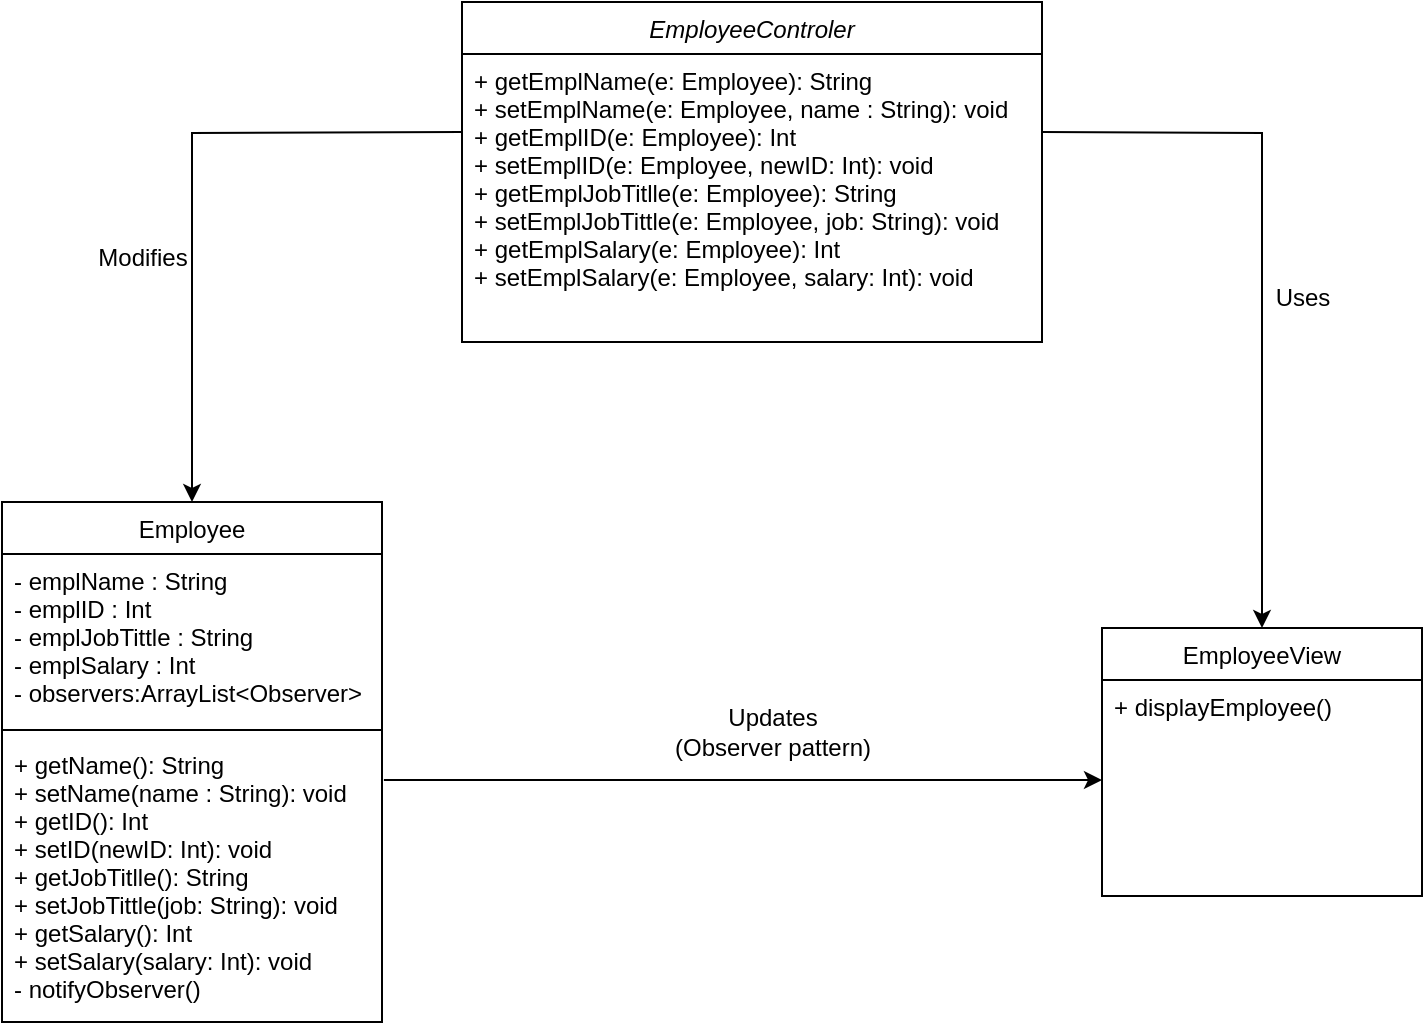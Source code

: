 <mxfile version="15.5.9" type="github">
  <diagram id="C5RBs43oDa-KdzZeNtuy" name="Page-1">
    <mxGraphModel dx="946" dy="614" grid="1" gridSize="10" guides="1" tooltips="1" connect="1" arrows="1" fold="1" page="1" pageScale="1" pageWidth="827" pageHeight="1169" math="0" shadow="0">
      <root>
        <mxCell id="WIyWlLk6GJQsqaUBKTNV-0" />
        <mxCell id="WIyWlLk6GJQsqaUBKTNV-1" parent="WIyWlLk6GJQsqaUBKTNV-0" />
        <mxCell id="zkfFHV4jXpPFQw0GAbJ--0" value="EmployeeControler" style="swimlane;fontStyle=2;align=center;verticalAlign=top;childLayout=stackLayout;horizontal=1;startSize=26;horizontalStack=0;resizeParent=1;resizeLast=0;collapsible=1;marginBottom=0;rounded=0;shadow=0;strokeWidth=1;" parent="WIyWlLk6GJQsqaUBKTNV-1" vertex="1">
          <mxGeometry x="300" y="20" width="290" height="170" as="geometry">
            <mxRectangle x="230" y="140" width="160" height="26" as="alternateBounds" />
          </mxGeometry>
        </mxCell>
        <mxCell id="zkfFHV4jXpPFQw0GAbJ--1" value="+ getEmplName(e: Employee): String&#xa;+ setEmplName(e: Employee, name : String): void&#xa;+ getEmplID(e: Employee): Int&#xa;+ setEmplID(e: Employee, newID: Int): void&#xa;+ getEmplJobTitlle(e: Employee): String&#xa;+ setEmplJobTittle(e: Employee, job: String): void&#xa;+ getEmplSalary(e: Employee): Int&#xa;+ setEmplSalary(e: Employee, salary: Int): void" style="text;align=left;verticalAlign=top;spacingLeft=4;spacingRight=4;overflow=hidden;rotatable=0;points=[[0,0.5],[1,0.5]];portConstraint=eastwest;" parent="zkfFHV4jXpPFQw0GAbJ--0" vertex="1">
          <mxGeometry y="26" width="290" height="134" as="geometry" />
        </mxCell>
        <mxCell id="zkfFHV4jXpPFQw0GAbJ--6" value="Employee" style="swimlane;fontStyle=0;align=center;verticalAlign=top;childLayout=stackLayout;horizontal=1;startSize=26;horizontalStack=0;resizeParent=1;resizeLast=0;collapsible=1;marginBottom=0;rounded=0;shadow=0;strokeWidth=1;" parent="WIyWlLk6GJQsqaUBKTNV-1" vertex="1">
          <mxGeometry x="70" y="270" width="190" height="260" as="geometry">
            <mxRectangle x="130" y="380" width="160" height="26" as="alternateBounds" />
          </mxGeometry>
        </mxCell>
        <mxCell id="zkfFHV4jXpPFQw0GAbJ--8" value="- emplName : String&#xa;- emplID : Int&#xa;- emplJobTittle : String&#xa;- emplSalary : Int&#xa;- observers:ArrayList&lt;Observer&gt;&#xa;&#xa;" style="text;align=left;verticalAlign=top;spacingLeft=4;spacingRight=4;overflow=hidden;rotatable=0;points=[[0,0.5],[1,0.5]];portConstraint=eastwest;rounded=0;shadow=0;html=0;" parent="zkfFHV4jXpPFQw0GAbJ--6" vertex="1">
          <mxGeometry y="26" width="190" height="84" as="geometry" />
        </mxCell>
        <mxCell id="zkfFHV4jXpPFQw0GAbJ--9" value="" style="line;html=1;strokeWidth=1;align=left;verticalAlign=middle;spacingTop=-1;spacingLeft=3;spacingRight=3;rotatable=0;labelPosition=right;points=[];portConstraint=eastwest;" parent="zkfFHV4jXpPFQw0GAbJ--6" vertex="1">
          <mxGeometry y="110" width="190" height="8" as="geometry" />
        </mxCell>
        <mxCell id="jrAf90Bs1Z4o2MK3nwr6-3" value="+ getName(): String&#xa;+ setName(name : String): void&#xa;+ getID(): Int&#xa;+ setID(newID: Int): void&#xa;+ getJobTitlle(): String&#xa;+ setJobTittle(job: String): void&#xa;+ getSalary(): Int&#xa;+ setSalary(salary: Int): void&#xa;- notifyObserver()&#xa;" style="text;align=left;verticalAlign=top;spacingLeft=4;spacingRight=4;overflow=hidden;rotatable=0;points=[[0,0.5],[1,0.5]];portConstraint=eastwest;" vertex="1" parent="zkfFHV4jXpPFQw0GAbJ--6">
          <mxGeometry y="118" width="190" height="142" as="geometry" />
        </mxCell>
        <mxCell id="zkfFHV4jXpPFQw0GAbJ--13" value="EmployeeView" style="swimlane;fontStyle=0;align=center;verticalAlign=top;childLayout=stackLayout;horizontal=1;startSize=26;horizontalStack=0;resizeParent=1;resizeLast=0;collapsible=1;marginBottom=0;rounded=0;shadow=0;strokeWidth=1;" parent="WIyWlLk6GJQsqaUBKTNV-1" vertex="1">
          <mxGeometry x="620" y="333" width="160" height="134" as="geometry">
            <mxRectangle x="340" y="380" width="170" height="26" as="alternateBounds" />
          </mxGeometry>
        </mxCell>
        <mxCell id="zkfFHV4jXpPFQw0GAbJ--14" value="+ displayEmployee()" style="text;align=left;verticalAlign=top;spacingLeft=4;spacingRight=4;overflow=hidden;rotatable=0;points=[[0,0.5],[1,0.5]];portConstraint=eastwest;" parent="zkfFHV4jXpPFQw0GAbJ--13" vertex="1">
          <mxGeometry y="26" width="160" height="26" as="geometry" />
        </mxCell>
        <mxCell id="jrAf90Bs1Z4o2MK3nwr6-0" style="edgeStyle=orthogonalEdgeStyle;rounded=0;orthogonalLoop=1;jettySize=auto;html=1;entryX=0.5;entryY=0;entryDx=0;entryDy=0;" edge="1" parent="WIyWlLk6GJQsqaUBKTNV-1" target="zkfFHV4jXpPFQw0GAbJ--13">
          <mxGeometry relative="1" as="geometry">
            <mxPoint x="590" y="85" as="sourcePoint" />
          </mxGeometry>
        </mxCell>
        <object label="" id="jrAf90Bs1Z4o2MK3nwr6-1">
          <mxCell style="edgeStyle=orthogonalEdgeStyle;rounded=0;orthogonalLoop=1;jettySize=auto;html=1;entryX=0.5;entryY=0;entryDx=0;entryDy=0;" edge="1" parent="WIyWlLk6GJQsqaUBKTNV-1" target="zkfFHV4jXpPFQw0GAbJ--6">
            <mxGeometry relative="1" as="geometry">
              <mxPoint x="300" y="85" as="sourcePoint" />
            </mxGeometry>
          </mxCell>
        </object>
        <mxCell id="jrAf90Bs1Z4o2MK3nwr6-2" style="edgeStyle=orthogonalEdgeStyle;rounded=0;orthogonalLoop=1;jettySize=auto;html=1;exitX=1.005;exitY=0.148;exitDx=0;exitDy=0;exitPerimeter=0;" edge="1" parent="WIyWlLk6GJQsqaUBKTNV-1" source="jrAf90Bs1Z4o2MK3nwr6-3">
          <mxGeometry relative="1" as="geometry">
            <mxPoint x="306.96" y="409.032" as="sourcePoint" />
            <mxPoint x="620" y="409" as="targetPoint" />
            <Array as="points" />
          </mxGeometry>
        </mxCell>
        <mxCell id="jrAf90Bs1Z4o2MK3nwr6-4" value="Updates&lt;br&gt;(Observer pattern)" style="text;html=1;resizable=0;autosize=1;align=center;verticalAlign=middle;points=[];fillColor=none;strokeColor=none;rounded=0;" vertex="1" parent="WIyWlLk6GJQsqaUBKTNV-1">
          <mxGeometry x="400" y="370" width="110" height="30" as="geometry" />
        </mxCell>
        <mxCell id="jrAf90Bs1Z4o2MK3nwr6-6" value="Modifies" style="text;html=1;resizable=0;autosize=1;align=center;verticalAlign=middle;points=[];fillColor=none;strokeColor=none;rounded=0;" vertex="1" parent="WIyWlLk6GJQsqaUBKTNV-1">
          <mxGeometry x="110" y="138" width="60" height="20" as="geometry" />
        </mxCell>
        <mxCell id="jrAf90Bs1Z4o2MK3nwr6-7" value="Uses" style="text;html=1;resizable=0;autosize=1;align=center;verticalAlign=middle;points=[];fillColor=none;strokeColor=none;rounded=0;" vertex="1" parent="WIyWlLk6GJQsqaUBKTNV-1">
          <mxGeometry x="700" y="158" width="40" height="20" as="geometry" />
        </mxCell>
      </root>
    </mxGraphModel>
  </diagram>
</mxfile>
